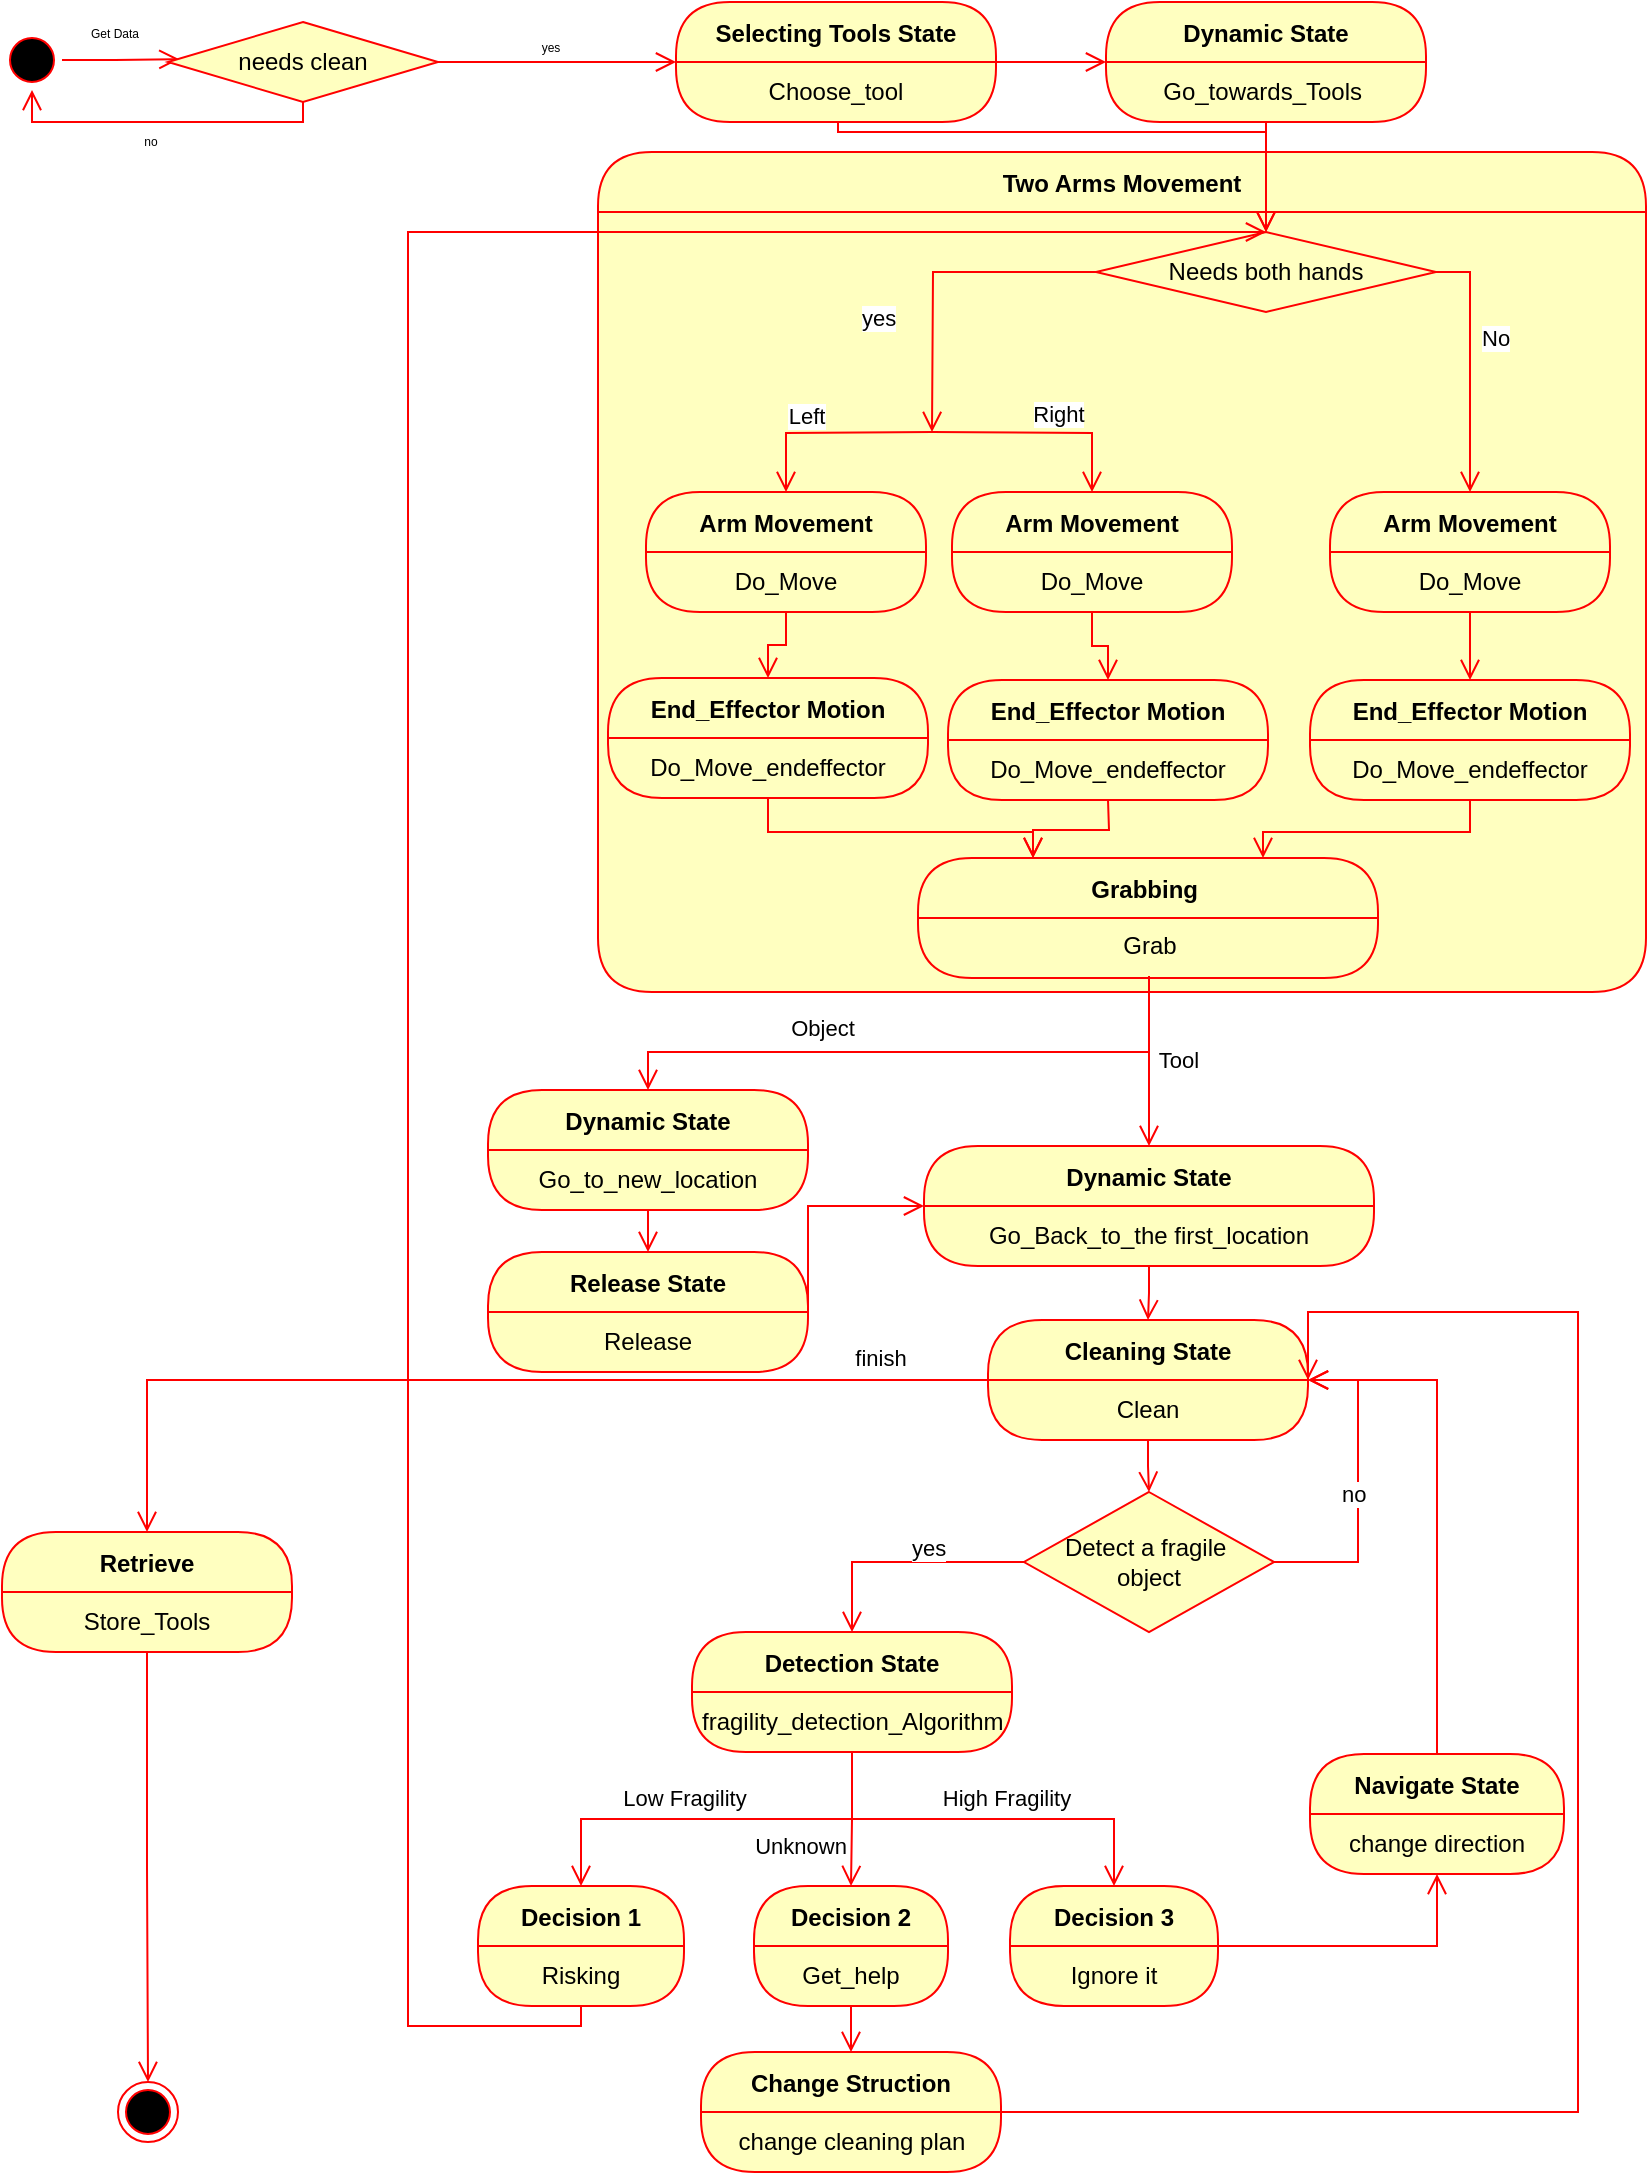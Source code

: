 <mxfile version="24.4.4" type="device">
  <diagram id="4g_gfaDuHAEv7-4Qj6YM" name="Page-1">
    <mxGraphModel dx="1276" dy="508" grid="1" gridSize="10" guides="1" tooltips="1" connect="1" arrows="1" fold="1" page="1" pageScale="1" pageWidth="827" pageHeight="1169" math="0" shadow="0">
      <root>
        <mxCell id="0" />
        <mxCell id="1" parent="0" />
        <mxCell id="Oa2vKmIFJWwFIUqRWfnm-13" value="Two Arms Movement" style="swimlane;fontStyle=1;align=center;verticalAlign=middle;childLayout=stackLayout;horizontal=1;startSize=30;horizontalStack=0;resizeParent=0;resizeLast=1;container=0;fontColor=#000000;collapsible=0;rounded=1;arcSize=30;strokeColor=#ff0000;fillColor=#ffffc0;swimlaneFillColor=#ffffc0;dropTarget=0;" parent="1" vertex="1">
          <mxGeometry x="300" y="120" width="524" height="420" as="geometry" />
        </mxCell>
        <mxCell id="Oa2vKmIFJWwFIUqRWfnm-3" value="" style="edgeStyle=orthogonalEdgeStyle;html=1;verticalAlign=bottom;endArrow=open;endSize=8;strokeColor=#ff0000;rounded=0;entryX=0;entryY=0.5;entryDx=0;entryDy=0;exitX=1;exitY=0.5;exitDx=0;exitDy=0;" parent="1" source="4dDnFZzA9peDMgf_9kqg-1" target="Oa2vKmIFJWwFIUqRWfnm-7" edge="1">
          <mxGeometry relative="1" as="geometry">
            <mxPoint x="420" y="75" as="targetPoint" />
            <mxPoint x="284" y="75" as="sourcePoint" />
          </mxGeometry>
        </mxCell>
        <mxCell id="4dDnFZzA9peDMgf_9kqg-2" value="&lt;font style=&quot;font-size: 6px;&quot;&gt;yes&lt;/font&gt;" style="edgeLabel;html=1;align=center;verticalAlign=middle;resizable=0;points=[];" parent="Oa2vKmIFJWwFIUqRWfnm-3" vertex="1" connectable="0">
          <mxGeometry x="0.21" y="5" relative="1" as="geometry">
            <mxPoint x="-16" y="-4" as="offset" />
          </mxGeometry>
        </mxCell>
        <mxCell id="Oa2vKmIFJWwFIUqRWfnm-4" value="" style="ellipse;html=1;shape=endState;fillColor=#000000;strokeColor=#ff0000;" parent="1" vertex="1">
          <mxGeometry x="60" y="1085" width="30" height="30" as="geometry" />
        </mxCell>
        <mxCell id="Oa2vKmIFJWwFIUqRWfnm-5" value="" style="ellipse;html=1;shape=startState;fillColor=#000000;strokeColor=#ff0000;" parent="1" vertex="1">
          <mxGeometry x="2" y="59" width="30" height="30" as="geometry" />
        </mxCell>
        <mxCell id="Oa2vKmIFJWwFIUqRWfnm-6" value="" style="edgeStyle=orthogonalEdgeStyle;html=1;verticalAlign=bottom;endArrow=open;endSize=8;strokeColor=#ff0000;rounded=0;entryX=0.042;entryY=0.465;entryDx=0;entryDy=0;entryPerimeter=0;" parent="1" source="Oa2vKmIFJWwFIUqRWfnm-5" target="4dDnFZzA9peDMgf_9kqg-1" edge="1">
          <mxGeometry relative="1" as="geometry">
            <mxPoint x="124" y="75" as="targetPoint" />
          </mxGeometry>
        </mxCell>
        <mxCell id="QzPkLPl6fhjl_PF4MHv_-1" value="&lt;font style=&quot;font-size: 6px;&quot;&gt;Get Data&lt;/font&gt;" style="edgeLabel;html=1;align=center;verticalAlign=middle;resizable=0;points=[];" parent="Oa2vKmIFJWwFIUqRWfnm-6" vertex="1" connectable="0">
          <mxGeometry x="-0.284" y="1" relative="1" as="geometry">
            <mxPoint x="5" y="-14" as="offset" />
          </mxGeometry>
        </mxCell>
        <mxCell id="Oa2vKmIFJWwFIUqRWfnm-7" value="Selecting Tools State" style="swimlane;fontStyle=1;align=center;verticalAlign=middle;childLayout=stackLayout;horizontal=1;startSize=30;horizontalStack=0;resizeParent=0;resizeLast=1;container=0;fontColor=#000000;collapsible=0;rounded=1;arcSize=30;strokeColor=#ff0000;fillColor=#ffffc0;swimlaneFillColor=#ffffc0;dropTarget=0;" parent="1" vertex="1">
          <mxGeometry x="339" y="45" width="160" height="60" as="geometry" />
        </mxCell>
        <mxCell id="Oa2vKmIFJWwFIUqRWfnm-8" value="Choose_tool" style="text;html=1;strokeColor=none;fillColor=none;align=center;verticalAlign=middle;spacingLeft=4;spacingRight=4;whiteSpace=wrap;overflow=hidden;rotatable=0;fontColor=#000000;" parent="Oa2vKmIFJWwFIUqRWfnm-7" vertex="1">
          <mxGeometry y="30" width="160" height="30" as="geometry" />
        </mxCell>
        <mxCell id="Oa2vKmIFJWwFIUqRWfnm-23" value="Arm Movement" style="swimlane;fontStyle=1;align=center;verticalAlign=middle;childLayout=stackLayout;horizontal=1;startSize=30;horizontalStack=0;resizeParent=0;resizeLast=1;container=0;fontColor=#000000;collapsible=0;rounded=1;arcSize=30;strokeColor=#ff0000;fillColor=#ffffc0;swimlaneFillColor=#ffffc0;dropTarget=0;" parent="1" vertex="1">
          <mxGeometry x="324" y="290" width="140" height="60" as="geometry" />
        </mxCell>
        <mxCell id="Oa2vKmIFJWwFIUqRWfnm-24" value="Do_Move" style="text;html=1;strokeColor=none;fillColor=none;align=center;verticalAlign=middle;spacingLeft=4;spacingRight=4;whiteSpace=wrap;overflow=hidden;rotatable=0;fontColor=#000000;" parent="Oa2vKmIFJWwFIUqRWfnm-23" vertex="1">
          <mxGeometry y="30" width="140" height="30" as="geometry" />
        </mxCell>
        <mxCell id="Oa2vKmIFJWwFIUqRWfnm-25" value="" style="edgeStyle=orthogonalEdgeStyle;html=1;verticalAlign=bottom;endArrow=open;endSize=8;strokeColor=#ff0000;rounded=0;entryX=0.5;entryY=0;entryDx=0;entryDy=0;" parent="1" source="Oa2vKmIFJWwFIUqRWfnm-23" target="Oa2vKmIFJWwFIUqRWfnm-37" edge="1">
          <mxGeometry relative="1" as="geometry">
            <mxPoint x="500" y="410" as="targetPoint" />
          </mxGeometry>
        </mxCell>
        <mxCell id="Oa2vKmIFJWwFIUqRWfnm-26" value="Arm Movement" style="swimlane;fontStyle=1;align=center;verticalAlign=middle;childLayout=stackLayout;horizontal=1;startSize=30;horizontalStack=0;resizeParent=0;resizeLast=1;container=0;fontColor=#000000;collapsible=0;rounded=1;arcSize=30;strokeColor=#ff0000;fillColor=#ffffc0;swimlaneFillColor=#ffffc0;dropTarget=0;" parent="1" vertex="1">
          <mxGeometry x="477" y="290" width="140" height="60" as="geometry" />
        </mxCell>
        <mxCell id="Oa2vKmIFJWwFIUqRWfnm-27" value="Do_Move" style="text;html=1;strokeColor=none;fillColor=none;align=center;verticalAlign=middle;spacingLeft=4;spacingRight=4;whiteSpace=wrap;overflow=hidden;rotatable=0;fontColor=#000000;" parent="Oa2vKmIFJWwFIUqRWfnm-26" vertex="1">
          <mxGeometry y="30" width="140" height="30" as="geometry" />
        </mxCell>
        <mxCell id="Oa2vKmIFJWwFIUqRWfnm-28" value="" style="edgeStyle=orthogonalEdgeStyle;html=1;verticalAlign=bottom;endArrow=open;endSize=8;strokeColor=#ff0000;rounded=0;entryX=0.5;entryY=0;entryDx=0;entryDy=0;" parent="1" source="Oa2vKmIFJWwFIUqRWfnm-26" target="Oa2vKmIFJWwFIUqRWfnm-31" edge="1">
          <mxGeometry relative="1" as="geometry">
            <mxPoint x="690" y="400" as="targetPoint" />
          </mxGeometry>
        </mxCell>
        <mxCell id="Oa2vKmIFJWwFIUqRWfnm-31" value="End_Effector Motion" style="swimlane;fontStyle=1;align=center;verticalAlign=middle;childLayout=stackLayout;horizontal=1;startSize=30;horizontalStack=0;resizeParent=0;resizeLast=1;container=0;fontColor=#000000;collapsible=0;rounded=1;arcSize=30;strokeColor=#ff0000;fillColor=#ffffc0;swimlaneFillColor=#ffffc0;dropTarget=0;" parent="1" vertex="1">
          <mxGeometry x="475" y="384" width="160" height="60" as="geometry" />
        </mxCell>
        <mxCell id="Oa2vKmIFJWwFIUqRWfnm-32" value="Do_Move_endeffector" style="text;html=1;strokeColor=none;fillColor=none;align=center;verticalAlign=middle;spacingLeft=4;spacingRight=4;whiteSpace=wrap;overflow=hidden;rotatable=0;fontColor=#000000;" parent="Oa2vKmIFJWwFIUqRWfnm-31" vertex="1">
          <mxGeometry y="30" width="160" height="30" as="geometry" />
        </mxCell>
        <mxCell id="Oa2vKmIFJWwFIUqRWfnm-12" value="" style="edgeStyle=orthogonalEdgeStyle;html=1;verticalAlign=bottom;endArrow=open;endSize=8;strokeColor=#ff0000;rounded=0;entryX=0;entryY=0;entryDx=0;entryDy=0;exitX=1;exitY=0;exitDx=0;exitDy=0;" parent="1" source="Oa2vKmIFJWwFIUqRWfnm-8" target="Oa2vKmIFJWwFIUqRWfnm-111" edge="1">
          <mxGeometry relative="1" as="geometry">
            <mxPoint x="710" y="165" as="targetPoint" />
            <Array as="points">
              <mxPoint x="550" y="75" />
              <mxPoint x="550" y="75" />
            </Array>
          </mxGeometry>
        </mxCell>
        <mxCell id="Oa2vKmIFJWwFIUqRWfnm-34" value="Needs both hands" style="rhombus;whiteSpace=wrap;html=1;fontColor=#000000;fillColor=#ffffc0;strokeColor=#ff0000;" parent="1" vertex="1">
          <mxGeometry x="549" y="160" width="170" height="40" as="geometry" />
        </mxCell>
        <mxCell id="Oa2vKmIFJWwFIUqRWfnm-36" value="yes" style="edgeStyle=orthogonalEdgeStyle;html=1;align=left;verticalAlign=top;endArrow=open;endSize=8;strokeColor=#ff0000;rounded=0;exitX=0;exitY=0.5;exitDx=0;exitDy=0;" parent="1" source="Oa2vKmIFJWwFIUqRWfnm-34" edge="1">
          <mxGeometry x="0.136" y="-37" relative="1" as="geometry">
            <mxPoint x="467" y="260" as="targetPoint" />
            <mxPoint as="offset" />
          </mxGeometry>
        </mxCell>
        <mxCell id="Oa2vKmIFJWwFIUqRWfnm-37" value="End_Effector Motion" style="swimlane;fontStyle=1;align=center;verticalAlign=middle;childLayout=stackLayout;horizontal=1;startSize=30;horizontalStack=0;resizeParent=0;resizeLast=1;container=0;fontColor=#000000;collapsible=0;rounded=1;arcSize=30;strokeColor=#ff0000;fillColor=#ffffc0;swimlaneFillColor=#ffffc0;dropTarget=0;" parent="1" vertex="1">
          <mxGeometry x="305" y="383" width="160" height="60" as="geometry" />
        </mxCell>
        <mxCell id="Oa2vKmIFJWwFIUqRWfnm-39" value="Do_Move_endeffector" style="text;html=1;strokeColor=none;fillColor=none;align=center;verticalAlign=middle;spacingLeft=4;spacingRight=4;whiteSpace=wrap;overflow=hidden;rotatable=0;fontColor=#000000;" parent="Oa2vKmIFJWwFIUqRWfnm-37" vertex="1">
          <mxGeometry y="30" width="160" height="30" as="geometry" />
        </mxCell>
        <mxCell id="Oa2vKmIFJWwFIUqRWfnm-42" value="" style="edgeStyle=orthogonalEdgeStyle;html=1;verticalAlign=bottom;endArrow=open;endSize=8;strokeColor=#ff0000;rounded=0;exitX=0.5;exitY=1;exitDx=0;exitDy=0;entryX=0.5;entryY=0;entryDx=0;entryDy=0;" parent="1" target="Oa2vKmIFJWwFIUqRWfnm-23" edge="1">
          <mxGeometry relative="1" as="geometry">
            <mxPoint x="450" y="310" as="targetPoint" />
            <mxPoint x="467" y="260" as="sourcePoint" />
          </mxGeometry>
        </mxCell>
        <mxCell id="Oa2vKmIFJWwFIUqRWfnm-61" value="Left" style="edgeLabel;html=1;align=center;verticalAlign=middle;resizable=0;points=[];" parent="Oa2vKmIFJWwFIUqRWfnm-42" vertex="1" connectable="0">
          <mxGeometry x="0.374" y="-2" relative="1" as="geometry">
            <mxPoint x="7" y="-7" as="offset" />
          </mxGeometry>
        </mxCell>
        <mxCell id="Oa2vKmIFJWwFIUqRWfnm-43" value="" style="edgeStyle=orthogonalEdgeStyle;html=1;verticalAlign=bottom;endArrow=open;endSize=8;strokeColor=#ff0000;rounded=0;exitX=0.5;exitY=1;exitDx=0;exitDy=0;entryX=0.5;entryY=0;entryDx=0;entryDy=0;" parent="1" target="Oa2vKmIFJWwFIUqRWfnm-26" edge="1">
          <mxGeometry relative="1" as="geometry">
            <mxPoint x="710" y="420" as="targetPoint" />
            <mxPoint x="467" y="260" as="sourcePoint" />
          </mxGeometry>
        </mxCell>
        <mxCell id="Oa2vKmIFJWwFIUqRWfnm-62" value="Right" style="edgeLabel;html=1;align=center;verticalAlign=middle;resizable=0;points=[];" parent="Oa2vKmIFJWwFIUqRWfnm-43" vertex="1" connectable="0">
          <mxGeometry x="0.279" y="-1" relative="1" as="geometry">
            <mxPoint x="-7" y="-11" as="offset" />
          </mxGeometry>
        </mxCell>
        <mxCell id="Oa2vKmIFJWwFIUqRWfnm-53" value="Arm Movement" style="swimlane;fontStyle=1;align=center;verticalAlign=middle;childLayout=stackLayout;horizontal=1;startSize=30;horizontalStack=0;resizeParent=0;resizeLast=1;container=0;fontColor=#000000;collapsible=0;rounded=1;arcSize=30;strokeColor=#ff0000;fillColor=#ffffc0;swimlaneFillColor=#ffffc0;dropTarget=0;" parent="1" vertex="1">
          <mxGeometry x="666" y="290" width="140" height="60" as="geometry" />
        </mxCell>
        <mxCell id="Oa2vKmIFJWwFIUqRWfnm-54" value="Do_Move" style="text;html=1;strokeColor=none;fillColor=none;align=center;verticalAlign=middle;spacingLeft=4;spacingRight=4;whiteSpace=wrap;overflow=hidden;rotatable=0;fontColor=#000000;" parent="Oa2vKmIFJWwFIUqRWfnm-53" vertex="1">
          <mxGeometry y="30" width="140" height="30" as="geometry" />
        </mxCell>
        <mxCell id="Oa2vKmIFJWwFIUqRWfnm-55" value="" style="edgeStyle=orthogonalEdgeStyle;html=1;verticalAlign=bottom;endArrow=open;endSize=8;strokeColor=#ff0000;rounded=0;entryX=0.5;entryY=0;entryDx=0;entryDy=0;" parent="1" source="Oa2vKmIFJWwFIUqRWfnm-53" target="Oa2vKmIFJWwFIUqRWfnm-56" edge="1">
          <mxGeometry relative="1" as="geometry">
            <mxPoint x="752" y="438" as="targetPoint" />
          </mxGeometry>
        </mxCell>
        <mxCell id="Oa2vKmIFJWwFIUqRWfnm-56" value="End_Effector Motion" style="swimlane;fontStyle=1;align=center;verticalAlign=middle;childLayout=stackLayout;horizontal=1;startSize=30;horizontalStack=0;resizeParent=0;resizeLast=1;container=0;fontColor=#000000;collapsible=0;rounded=1;arcSize=30;strokeColor=#ff0000;fillColor=#ffffc0;swimlaneFillColor=#ffffc0;dropTarget=0;" parent="1" vertex="1">
          <mxGeometry x="656" y="384" width="160" height="60" as="geometry" />
        </mxCell>
        <mxCell id="Oa2vKmIFJWwFIUqRWfnm-58" value="Do_Move_endeffector" style="text;html=1;strokeColor=none;fillColor=none;align=center;verticalAlign=middle;spacingLeft=4;spacingRight=4;whiteSpace=wrap;overflow=hidden;rotatable=0;fontColor=#000000;" parent="Oa2vKmIFJWwFIUqRWfnm-56" vertex="1">
          <mxGeometry y="30" width="160" height="30" as="geometry" />
        </mxCell>
        <mxCell id="Oa2vKmIFJWwFIUqRWfnm-64" value="" style="edgeStyle=orthogonalEdgeStyle;html=1;verticalAlign=bottom;endArrow=open;endSize=8;strokeColor=#ff0000;rounded=0;exitX=0.5;exitY=1;exitDx=0;exitDy=0;entryX=0.25;entryY=0;entryDx=0;entryDy=0;" parent="1" target="Oa2vKmIFJWwFIUqRWfnm-68" edge="1">
          <mxGeometry relative="1" as="geometry">
            <mxPoint x="480" y="510" as="targetPoint" />
            <mxPoint x="385" y="443" as="sourcePoint" />
            <Array as="points">
              <mxPoint x="385" y="460" />
              <mxPoint x="517" y="460" />
            </Array>
          </mxGeometry>
        </mxCell>
        <mxCell id="Oa2vKmIFJWwFIUqRWfnm-65" value="" style="edgeStyle=orthogonalEdgeStyle;html=1;verticalAlign=bottom;endArrow=open;endSize=8;strokeColor=#ff0000;rounded=0;exitX=0.5;exitY=1;exitDx=0;exitDy=0;entryX=0.25;entryY=0;entryDx=0;entryDy=0;" parent="1" target="Oa2vKmIFJWwFIUqRWfnm-68" edge="1">
          <mxGeometry relative="1" as="geometry">
            <mxPoint x="480" y="510" as="targetPoint" />
            <mxPoint x="555" y="444" as="sourcePoint" />
          </mxGeometry>
        </mxCell>
        <mxCell id="Oa2vKmIFJWwFIUqRWfnm-66" value="" style="edgeStyle=orthogonalEdgeStyle;html=1;verticalAlign=bottom;endArrow=open;endSize=8;strokeColor=#ff0000;rounded=0;exitX=0.5;exitY=1;exitDx=0;exitDy=0;entryX=0.75;entryY=0;entryDx=0;entryDy=0;" parent="1" target="Oa2vKmIFJWwFIUqRWfnm-68" edge="1">
          <mxGeometry relative="1" as="geometry">
            <mxPoint x="660" y="510" as="targetPoint" />
            <mxPoint x="736" y="444" as="sourcePoint" />
            <Array as="points">
              <mxPoint x="736" y="460" />
              <mxPoint x="633" y="460" />
            </Array>
          </mxGeometry>
        </mxCell>
        <mxCell id="Oa2vKmIFJWwFIUqRWfnm-68" value="Grabbing " style="swimlane;fontStyle=1;align=center;verticalAlign=middle;childLayout=stackLayout;horizontal=1;startSize=30;horizontalStack=0;resizeParent=0;resizeLast=1;container=0;fontColor=#000000;collapsible=0;rounded=1;arcSize=30;strokeColor=#ff0000;fillColor=#ffffc0;swimlaneFillColor=#ffffc0;dropTarget=0;" parent="1" vertex="1">
          <mxGeometry x="460" y="473" width="230" height="60" as="geometry" />
        </mxCell>
        <mxCell id="Oa2vKmIFJWwFIUqRWfnm-71" value="Dynamic State" style="swimlane;fontStyle=1;align=center;verticalAlign=middle;childLayout=stackLayout;horizontal=1;startSize=30;horizontalStack=0;resizeParent=0;resizeLast=1;container=0;fontColor=#000000;collapsible=0;rounded=1;arcSize=30;strokeColor=#ff0000;fillColor=#ffffc0;swimlaneFillColor=#ffffc0;dropTarget=0;" parent="1" vertex="1">
          <mxGeometry x="463" y="617" width="225" height="60" as="geometry" />
        </mxCell>
        <mxCell id="Oa2vKmIFJWwFIUqRWfnm-72" value="Go_Back_to_the first_location" style="text;html=1;strokeColor=none;fillColor=none;align=center;verticalAlign=middle;spacingLeft=4;spacingRight=4;whiteSpace=wrap;overflow=hidden;rotatable=0;fontColor=#000000;" parent="Oa2vKmIFJWwFIUqRWfnm-71" vertex="1">
          <mxGeometry y="30" width="225" height="30" as="geometry" />
        </mxCell>
        <mxCell id="Oa2vKmIFJWwFIUqRWfnm-74" value="" style="edgeStyle=orthogonalEdgeStyle;html=1;verticalAlign=bottom;endArrow=open;endSize=8;strokeColor=#ff0000;rounded=0;entryX=0.5;entryY=0;entryDx=0;entryDy=0;exitX=0.5;exitY=1;exitDx=0;exitDy=0;" parent="1" source="Oa2vKmIFJWwFIUqRWfnm-69" target="Oa2vKmIFJWwFIUqRWfnm-71" edge="1">
          <mxGeometry relative="1" as="geometry">
            <mxPoint x="746" y="394" as="targetPoint" />
            <mxPoint x="746" y="360" as="sourcePoint" />
          </mxGeometry>
        </mxCell>
        <mxCell id="Oa2vKmIFJWwFIUqRWfnm-114" value="Tool" style="edgeLabel;html=1;align=center;verticalAlign=middle;resizable=0;points=[];" parent="Oa2vKmIFJWwFIUqRWfnm-74" vertex="1" connectable="0">
          <mxGeometry x="-0.013" y="-1" relative="1" as="geometry">
            <mxPoint x="15" as="offset" />
          </mxGeometry>
        </mxCell>
        <mxCell id="Oa2vKmIFJWwFIUqRWfnm-75" value="" style="edgeStyle=orthogonalEdgeStyle;html=1;verticalAlign=bottom;endArrow=open;endSize=8;strokeColor=#ff0000;rounded=0;exitX=0.5;exitY=1;exitDx=0;exitDy=0;entryX=0.5;entryY=0;entryDx=0;entryDy=0;" parent="1" source="Oa2vKmIFJWwFIUqRWfnm-72" target="Oa2vKmIFJWwFIUqRWfnm-116" edge="1">
          <mxGeometry relative="1" as="geometry">
            <mxPoint x="575" y="710" as="targetPoint" />
            <mxPoint x="710" y="670" as="sourcePoint" />
          </mxGeometry>
        </mxCell>
        <mxCell id="Oa2vKmIFJWwFIUqRWfnm-82" value="Detect a fragile&amp;nbsp;&lt;div&gt;object&lt;/div&gt;" style="rhombus;whiteSpace=wrap;html=1;fontColor=#000000;fillColor=#ffffc0;strokeColor=#ff0000;" parent="1" vertex="1">
          <mxGeometry x="513" y="790" width="125" height="70" as="geometry" />
        </mxCell>
        <mxCell id="Oa2vKmIFJWwFIUqRWfnm-83" value="no" style="edgeStyle=orthogonalEdgeStyle;html=1;align=left;verticalAlign=bottom;endArrow=open;endSize=8;strokeColor=#ff0000;rounded=0;entryX=1;entryY=0;entryDx=0;entryDy=0;exitX=1;exitY=0.5;exitDx=0;exitDy=0;" parent="1" source="Oa2vKmIFJWwFIUqRWfnm-82" target="Oa2vKmIFJWwFIUqRWfnm-117" edge="1">
          <mxGeometry x="-0.152" y="10" relative="1" as="geometry">
            <mxPoint x="718" y="859" as="targetPoint" />
            <Array as="points">
              <mxPoint x="680" y="825" />
              <mxPoint x="680" y="734" />
            </Array>
            <mxPoint as="offset" />
          </mxGeometry>
        </mxCell>
        <mxCell id="Oa2vKmIFJWwFIUqRWfnm-84" value="yes" style="edgeStyle=orthogonalEdgeStyle;html=1;align=left;verticalAlign=top;endArrow=open;endSize=8;strokeColor=#ff0000;rounded=0;exitX=0;exitY=0.5;exitDx=0;exitDy=0;entryX=0.5;entryY=0;entryDx=0;entryDy=0;" parent="1" source="Oa2vKmIFJWwFIUqRWfnm-82" target="Oa2vKmIFJWwFIUqRWfnm-85" edge="1">
          <mxGeometry x="-0.033" y="-20" relative="1" as="geometry">
            <mxPoint x="420" y="860" as="targetPoint" />
            <Array as="points">
              <mxPoint x="427" y="825" />
            </Array>
            <mxPoint as="offset" />
          </mxGeometry>
        </mxCell>
        <mxCell id="Oa2vKmIFJWwFIUqRWfnm-85" value="Detection State" style="swimlane;fontStyle=1;align=center;verticalAlign=middle;childLayout=stackLayout;horizontal=1;startSize=30;horizontalStack=0;resizeParent=0;resizeLast=1;container=0;fontColor=#000000;collapsible=0;rounded=1;arcSize=30;strokeColor=#ff0000;fillColor=#ffffc0;swimlaneFillColor=#ffffc0;dropTarget=0;" parent="1" vertex="1">
          <mxGeometry x="347" y="860" width="160" height="60" as="geometry" />
        </mxCell>
        <mxCell id="Oa2vKmIFJWwFIUqRWfnm-86" value=" fragility_detection_Algorithm" style="text;html=1;strokeColor=none;fillColor=none;align=center;verticalAlign=middle;spacingLeft=4;spacingRight=4;whiteSpace=wrap;overflow=hidden;rotatable=0;fontColor=#000000;" parent="Oa2vKmIFJWwFIUqRWfnm-85" vertex="1">
          <mxGeometry y="30" width="160" height="30" as="geometry" />
        </mxCell>
        <mxCell id="Oa2vKmIFJWwFIUqRWfnm-87" value="" style="edgeStyle=orthogonalEdgeStyle;html=1;verticalAlign=bottom;endArrow=open;endSize=8;strokeColor=#ff0000;rounded=0;exitX=0.5;exitY=1;exitDx=0;exitDy=0;entryX=0.5;entryY=0;entryDx=0;entryDy=0;" parent="1" source="Oa2vKmIFJWwFIUqRWfnm-86" target="Oa2vKmIFJWwFIUqRWfnm-94" edge="1">
          <mxGeometry relative="1" as="geometry">
            <mxPoint x="280" y="960" as="targetPoint" />
          </mxGeometry>
        </mxCell>
        <mxCell id="Oa2vKmIFJWwFIUqRWfnm-96" value="Low Fragility" style="edgeLabel;html=1;align=center;verticalAlign=middle;resizable=0;points=[];" parent="Oa2vKmIFJWwFIUqRWfnm-87" vertex="1" connectable="0">
          <mxGeometry x="0.483" y="-2" relative="1" as="geometry">
            <mxPoint x="32" y="-9" as="offset" />
          </mxGeometry>
        </mxCell>
        <mxCell id="Oa2vKmIFJWwFIUqRWfnm-92" value="" style="edgeStyle=orthogonalEdgeStyle;html=1;verticalAlign=bottom;endArrow=open;endSize=8;strokeColor=#ff0000;rounded=0;exitX=0.5;exitY=1;exitDx=0;exitDy=0;entryX=0.5;entryY=0;entryDx=0;entryDy=0;" parent="1" source="Oa2vKmIFJWwFIUqRWfnm-86" target="Oa2vKmIFJWwFIUqRWfnm-97" edge="1">
          <mxGeometry relative="1" as="geometry">
            <mxPoint x="427" y="960" as="targetPoint" />
            <mxPoint x="728" y="929" as="sourcePoint" />
          </mxGeometry>
        </mxCell>
        <mxCell id="Oa2vKmIFJWwFIUqRWfnm-102" value="Unknown" style="edgeLabel;html=1;align=center;verticalAlign=middle;resizable=0;points=[];" parent="Oa2vKmIFJWwFIUqRWfnm-92" vertex="1" connectable="0">
          <mxGeometry x="0.396" y="-2" relative="1" as="geometry">
            <mxPoint x="-24" as="offset" />
          </mxGeometry>
        </mxCell>
        <mxCell id="Oa2vKmIFJWwFIUqRWfnm-93" value="" style="edgeStyle=orthogonalEdgeStyle;html=1;verticalAlign=bottom;endArrow=open;endSize=8;strokeColor=#ff0000;rounded=0;exitX=0.5;exitY=1;exitDx=0;exitDy=0;entryX=0.5;entryY=0;entryDx=0;entryDy=0;" parent="1" source="Oa2vKmIFJWwFIUqRWfnm-86" target="Oa2vKmIFJWwFIUqRWfnm-99" edge="1">
          <mxGeometry relative="1" as="geometry">
            <mxPoint x="580" y="960" as="targetPoint" />
            <mxPoint x="738" y="939" as="sourcePoint" />
          </mxGeometry>
        </mxCell>
        <mxCell id="Oa2vKmIFJWwFIUqRWfnm-103" value="High Fragility" style="edgeLabel;html=1;align=center;verticalAlign=middle;resizable=0;points=[];" parent="Oa2vKmIFJWwFIUqRWfnm-93" vertex="1" connectable="0">
          <mxGeometry x="0.115" y="1" relative="1" as="geometry">
            <mxPoint y="-10" as="offset" />
          </mxGeometry>
        </mxCell>
        <mxCell id="Oa2vKmIFJWwFIUqRWfnm-94" value="Decision 1" style="swimlane;fontStyle=1;align=center;verticalAlign=middle;childLayout=stackLayout;horizontal=1;startSize=30;horizontalStack=0;resizeParent=0;resizeLast=1;container=0;fontColor=#000000;collapsible=0;rounded=1;arcSize=30;strokeColor=#ff0000;fillColor=#ffffc0;swimlaneFillColor=#ffffc0;dropTarget=0;" parent="1" vertex="1">
          <mxGeometry x="240" y="987" width="103" height="60" as="geometry" />
        </mxCell>
        <mxCell id="Oa2vKmIFJWwFIUqRWfnm-95" value="Risking" style="text;html=1;strokeColor=none;fillColor=none;align=center;verticalAlign=middle;spacingLeft=4;spacingRight=4;whiteSpace=wrap;overflow=hidden;rotatable=0;fontColor=#000000;" parent="Oa2vKmIFJWwFIUqRWfnm-94" vertex="1">
          <mxGeometry y="30" width="103" height="30" as="geometry" />
        </mxCell>
        <mxCell id="Oa2vKmIFJWwFIUqRWfnm-97" value="Decision 2" style="swimlane;fontStyle=1;align=center;verticalAlign=middle;childLayout=stackLayout;horizontal=1;startSize=30;horizontalStack=0;resizeParent=0;resizeLast=1;container=0;fontColor=#000000;collapsible=0;rounded=1;arcSize=30;strokeColor=#ff0000;fillColor=#ffffc0;swimlaneFillColor=#ffffc0;dropTarget=0;" parent="1" vertex="1">
          <mxGeometry x="378" y="987" width="97" height="60" as="geometry" />
        </mxCell>
        <mxCell id="Oa2vKmIFJWwFIUqRWfnm-98" value="Get_help" style="text;html=1;strokeColor=none;fillColor=none;align=center;verticalAlign=middle;spacingLeft=4;spacingRight=4;whiteSpace=wrap;overflow=hidden;rotatable=0;fontColor=#000000;" parent="Oa2vKmIFJWwFIUqRWfnm-97" vertex="1">
          <mxGeometry y="30" width="97" height="30" as="geometry" />
        </mxCell>
        <mxCell id="Oa2vKmIFJWwFIUqRWfnm-99" value="Decision 3" style="swimlane;fontStyle=1;align=center;verticalAlign=middle;childLayout=stackLayout;horizontal=1;startSize=30;horizontalStack=0;resizeParent=0;resizeLast=1;container=0;fontColor=#000000;collapsible=0;rounded=1;arcSize=30;strokeColor=#ff0000;fillColor=#ffffc0;swimlaneFillColor=#ffffc0;dropTarget=0;" parent="1" vertex="1">
          <mxGeometry x="506" y="987" width="104" height="60" as="geometry" />
        </mxCell>
        <mxCell id="Oa2vKmIFJWwFIUqRWfnm-104" value="Ignore it" style="text;html=1;strokeColor=none;fillColor=none;align=center;verticalAlign=middle;spacingLeft=4;spacingRight=4;whiteSpace=wrap;overflow=hidden;rotatable=0;fontColor=#000000;" parent="Oa2vKmIFJWwFIUqRWfnm-99" vertex="1">
          <mxGeometry y="30" width="104" height="30" as="geometry" />
        </mxCell>
        <mxCell id="Oa2vKmIFJWwFIUqRWfnm-105" value="Change Struction" style="swimlane;fontStyle=1;align=center;verticalAlign=middle;childLayout=stackLayout;horizontal=1;startSize=30;horizontalStack=0;resizeParent=0;resizeLast=1;container=0;fontColor=#000000;collapsible=0;rounded=1;arcSize=30;strokeColor=#ff0000;fillColor=#ffffc0;swimlaneFillColor=#ffffc0;dropTarget=0;" parent="1" vertex="1">
          <mxGeometry x="351.5" y="1070" width="150" height="60" as="geometry" />
        </mxCell>
        <mxCell id="Oa2vKmIFJWwFIUqRWfnm-106" value="change cleaning plan" style="text;html=1;strokeColor=none;fillColor=none;align=center;verticalAlign=middle;spacingLeft=4;spacingRight=4;whiteSpace=wrap;overflow=hidden;rotatable=0;fontColor=#000000;" parent="Oa2vKmIFJWwFIUqRWfnm-105" vertex="1">
          <mxGeometry y="30" width="150" height="30" as="geometry" />
        </mxCell>
        <mxCell id="Oa2vKmIFJWwFIUqRWfnm-110" value="Dynamic State" style="swimlane;fontStyle=1;align=center;verticalAlign=middle;childLayout=stackLayout;horizontal=1;startSize=30;horizontalStack=0;resizeParent=0;resizeLast=1;container=0;fontColor=#000000;collapsible=0;rounded=1;arcSize=30;strokeColor=#ff0000;fillColor=#ffffc0;swimlaneFillColor=#ffffc0;dropTarget=0;" parent="1" vertex="1">
          <mxGeometry x="554" y="45" width="160" height="60" as="geometry" />
        </mxCell>
        <mxCell id="Oa2vKmIFJWwFIUqRWfnm-111" value="Go_towards_Tools&amp;nbsp;" style="text;html=1;strokeColor=none;fillColor=none;align=center;verticalAlign=middle;spacingLeft=4;spacingRight=4;whiteSpace=wrap;overflow=hidden;rotatable=0;fontColor=#000000;" parent="Oa2vKmIFJWwFIUqRWfnm-110" vertex="1">
          <mxGeometry y="30" width="160" height="30" as="geometry" />
        </mxCell>
        <mxCell id="Oa2vKmIFJWwFIUqRWfnm-112" value="" style="edgeStyle=orthogonalEdgeStyle;html=1;verticalAlign=bottom;endArrow=open;endSize=8;strokeColor=#ff0000;rounded=0;exitX=0.5;exitY=1;exitDx=0;exitDy=0;entryX=0.5;entryY=0;entryDx=0;entryDy=0;" parent="1" source="Oa2vKmIFJWwFIUqRWfnm-111" target="Oa2vKmIFJWwFIUqRWfnm-34" edge="1">
          <mxGeometry relative="1" as="geometry">
            <mxPoint x="770" y="170" as="targetPoint" />
            <mxPoint x="746" y="360" as="sourcePoint" />
            <Array as="points">
              <mxPoint x="634" y="130" />
              <mxPoint x="634" y="130" />
            </Array>
          </mxGeometry>
        </mxCell>
        <mxCell id="Oa2vKmIFJWwFIUqRWfnm-113" value="" style="edgeStyle=orthogonalEdgeStyle;html=1;verticalAlign=bottom;endArrow=open;endSize=8;strokeColor=#ff0000;rounded=0;exitX=0.5;exitY=1;exitDx=0;exitDy=0;entryX=0.5;entryY=0;entryDx=0;entryDy=0;" parent="1" source="Oa2vKmIFJWwFIUqRWfnm-8" target="Oa2vKmIFJWwFIUqRWfnm-34" edge="1">
          <mxGeometry relative="1" as="geometry">
            <mxPoint x="630" y="160" as="targetPoint" />
            <mxPoint x="746" y="360" as="sourcePoint" />
            <Array as="points">
              <mxPoint x="420" y="105" />
              <mxPoint x="420" y="110" />
              <mxPoint x="634" y="110" />
            </Array>
          </mxGeometry>
        </mxCell>
        <mxCell id="Oa2vKmIFJWwFIUqRWfnm-115" value="" style="edgeStyle=orthogonalEdgeStyle;html=1;verticalAlign=bottom;endArrow=open;endSize=8;strokeColor=#ff0000;rounded=0;exitX=0.5;exitY=1;exitDx=0;exitDy=0;entryX=0.5;entryY=0;entryDx=0;entryDy=0;" parent="1" source="Oa2vKmIFJWwFIUqRWfnm-69" target="Oa2vKmIFJWwFIUqRWfnm-122" edge="1">
          <mxGeometry relative="1" as="geometry">
            <mxPoint x="320" y="590" as="targetPoint" />
            <mxPoint x="585" y="670" as="sourcePoint" />
            <Array as="points">
              <mxPoint x="575" y="570" />
              <mxPoint x="325" y="570" />
            </Array>
          </mxGeometry>
        </mxCell>
        <mxCell id="WUsJc1pSKuLGckDrrOUe-1" value="Object" style="edgeLabel;html=1;align=center;verticalAlign=middle;resizable=0;points=[];" parent="Oa2vKmIFJWwFIUqRWfnm-115" vertex="1" connectable="0">
          <mxGeometry x="0.309" y="-1" relative="1" as="geometry">
            <mxPoint y="-11" as="offset" />
          </mxGeometry>
        </mxCell>
        <mxCell id="Oa2vKmIFJWwFIUqRWfnm-116" value="Cleaning State" style="swimlane;fontStyle=1;align=center;verticalAlign=middle;childLayout=stackLayout;horizontal=1;startSize=30;horizontalStack=0;resizeParent=0;resizeLast=1;container=0;fontColor=#000000;collapsible=0;rounded=1;arcSize=30;strokeColor=#ff0000;fillColor=#ffffc0;swimlaneFillColor=#ffffc0;dropTarget=0;" parent="1" vertex="1">
          <mxGeometry x="495" y="704" width="160" height="60" as="geometry" />
        </mxCell>
        <mxCell id="Oa2vKmIFJWwFIUqRWfnm-117" value="Clean" style="text;html=1;strokeColor=none;fillColor=none;align=center;verticalAlign=middle;spacingLeft=4;spacingRight=4;whiteSpace=wrap;overflow=hidden;rotatable=0;fontColor=#000000;" parent="Oa2vKmIFJWwFIUqRWfnm-116" vertex="1">
          <mxGeometry y="30" width="160" height="30" as="geometry" />
        </mxCell>
        <mxCell id="Oa2vKmIFJWwFIUqRWfnm-118" value="" style="edgeStyle=orthogonalEdgeStyle;html=1;verticalAlign=bottom;endArrow=open;endSize=8;strokeColor=#ff0000;rounded=0;exitX=0.5;exitY=1;exitDx=0;exitDy=0;entryX=0.5;entryY=0;entryDx=0;entryDy=0;" parent="1" source="Oa2vKmIFJWwFIUqRWfnm-117" target="Oa2vKmIFJWwFIUqRWfnm-82" edge="1">
          <mxGeometry relative="1" as="geometry">
            <mxPoint x="530" y="710" as="targetPoint" />
          </mxGeometry>
        </mxCell>
        <mxCell id="Oa2vKmIFJWwFIUqRWfnm-121" value="" style="edgeStyle=orthogonalEdgeStyle;html=1;verticalAlign=bottom;endArrow=open;endSize=8;strokeColor=#ff0000;rounded=0;exitX=0.5;exitY=1;exitDx=0;exitDy=0;entryX=0.5;entryY=0;entryDx=0;entryDy=0;" parent="1" source="Oa2vKmIFJWwFIUqRWfnm-95" target="Oa2vKmIFJWwFIUqRWfnm-34" edge="1">
          <mxGeometry relative="1" as="geometry">
            <mxPoint x="205" y="430" as="targetPoint" />
            <mxPoint x="728" y="929" as="sourcePoint" />
            <Array as="points">
              <mxPoint x="292" y="1057" />
              <mxPoint x="205" y="1057" />
              <mxPoint x="205" y="160" />
            </Array>
          </mxGeometry>
        </mxCell>
        <mxCell id="Oa2vKmIFJWwFIUqRWfnm-122" value="Dynamic State" style="swimlane;fontStyle=1;align=center;verticalAlign=middle;childLayout=stackLayout;horizontal=1;startSize=30;horizontalStack=0;resizeParent=0;resizeLast=1;container=0;fontColor=#000000;collapsible=0;rounded=1;arcSize=30;strokeColor=#ff0000;fillColor=#ffffc0;swimlaneFillColor=#ffffc0;dropTarget=0;" parent="1" vertex="1">
          <mxGeometry x="245" y="589" width="160" height="60" as="geometry" />
        </mxCell>
        <mxCell id="Oa2vKmIFJWwFIUqRWfnm-123" value="Go_to_new_location" style="text;html=1;strokeColor=none;fillColor=none;align=center;verticalAlign=middle;spacingLeft=4;spacingRight=4;whiteSpace=wrap;overflow=hidden;rotatable=0;fontColor=#000000;" parent="Oa2vKmIFJWwFIUqRWfnm-122" vertex="1">
          <mxGeometry y="30" width="160" height="30" as="geometry" />
        </mxCell>
        <mxCell id="Oa2vKmIFJWwFIUqRWfnm-127" value="Release State" style="swimlane;fontStyle=1;align=center;verticalAlign=middle;childLayout=stackLayout;horizontal=1;startSize=30;horizontalStack=0;resizeParent=0;resizeLast=1;container=0;fontColor=#000000;collapsible=0;rounded=1;arcSize=30;strokeColor=#ff0000;fillColor=#ffffc0;swimlaneFillColor=#ffffc0;dropTarget=0;" parent="1" vertex="1">
          <mxGeometry x="245" y="670" width="160" height="60" as="geometry" />
        </mxCell>
        <mxCell id="Oa2vKmIFJWwFIUqRWfnm-128" value="Release" style="text;html=1;strokeColor=none;fillColor=none;align=center;verticalAlign=middle;spacingLeft=4;spacingRight=4;whiteSpace=wrap;overflow=hidden;rotatable=0;fontColor=#000000;" parent="Oa2vKmIFJWwFIUqRWfnm-127" vertex="1">
          <mxGeometry y="30" width="160" height="30" as="geometry" />
        </mxCell>
        <mxCell id="Oa2vKmIFJWwFIUqRWfnm-129" value="" style="edgeStyle=orthogonalEdgeStyle;html=1;verticalAlign=bottom;endArrow=open;endSize=8;strokeColor=#ff0000;rounded=0;exitX=1;exitY=0;exitDx=0;exitDy=0;entryX=0;entryY=0;entryDx=0;entryDy=0;" parent="1" source="Oa2vKmIFJWwFIUqRWfnm-128" target="Oa2vKmIFJWwFIUqRWfnm-72" edge="1">
          <mxGeometry relative="1" as="geometry">
            <mxPoint x="325" y="790" as="targetPoint" />
            <Array as="points">
              <mxPoint x="405" y="647" />
            </Array>
          </mxGeometry>
        </mxCell>
        <mxCell id="Oa2vKmIFJWwFIUqRWfnm-130" value="" style="edgeStyle=orthogonalEdgeStyle;html=1;verticalAlign=bottom;endArrow=open;endSize=8;strokeColor=#ff0000;rounded=0;exitX=0.5;exitY=1;exitDx=0;exitDy=0;entryX=0.5;entryY=0;entryDx=0;entryDy=0;" parent="1" source="Oa2vKmIFJWwFIUqRWfnm-123" target="Oa2vKmIFJWwFIUqRWfnm-127" edge="1">
          <mxGeometry relative="1" as="geometry">
            <mxPoint x="325" y="670" as="targetPoint" />
            <mxPoint x="335" y="740" as="sourcePoint" />
          </mxGeometry>
        </mxCell>
        <mxCell id="Oa2vKmIFJWwFIUqRWfnm-131" value="" style="edgeStyle=orthogonalEdgeStyle;html=1;verticalAlign=bottom;endArrow=open;endSize=8;strokeColor=#ff0000;rounded=0;entryX=0.5;entryY=0;entryDx=0;entryDy=0;exitX=0.5;exitY=1;exitDx=0;exitDy=0;" parent="1" source="Oa2vKmIFJWwFIUqRWfnm-98" target="Oa2vKmIFJWwFIUqRWfnm-105" edge="1">
          <mxGeometry relative="1" as="geometry">
            <mxPoint x="345" y="810" as="targetPoint" />
            <mxPoint x="345" y="750" as="sourcePoint" />
          </mxGeometry>
        </mxCell>
        <mxCell id="Oa2vKmIFJWwFIUqRWfnm-132" value="" style="edgeStyle=orthogonalEdgeStyle;html=1;verticalAlign=bottom;endArrow=open;endSize=8;strokeColor=#ff0000;rounded=0;exitX=1;exitY=0;exitDx=0;exitDy=0;entryX=0.5;entryY=1;entryDx=0;entryDy=0;" parent="1" edge="1">
          <mxGeometry relative="1" as="geometry">
            <mxPoint x="719.5" y="981" as="targetPoint" />
            <mxPoint x="610" y="1017" as="sourcePoint" />
            <Array as="points">
              <mxPoint x="720" y="1017" />
            </Array>
          </mxGeometry>
        </mxCell>
        <mxCell id="WUsJc1pSKuLGckDrrOUe-2" value="Retrieve" style="swimlane;fontStyle=1;align=center;verticalAlign=middle;childLayout=stackLayout;horizontal=1;startSize=30;horizontalStack=0;resizeParent=0;resizeLast=1;container=0;fontColor=#000000;collapsible=0;rounded=1;arcSize=30;strokeColor=#ff0000;fillColor=#ffffc0;swimlaneFillColor=#ffffc0;dropTarget=0;" parent="1" vertex="1">
          <mxGeometry x="2" y="810" width="145" height="60" as="geometry" />
        </mxCell>
        <mxCell id="WUsJc1pSKuLGckDrrOUe-3" value="Store_Tools" style="text;html=1;strokeColor=none;fillColor=none;align=center;verticalAlign=middle;spacingLeft=4;spacingRight=4;whiteSpace=wrap;overflow=hidden;rotatable=0;fontColor=#000000;" parent="WUsJc1pSKuLGckDrrOUe-2" vertex="1">
          <mxGeometry y="30" width="145" height="30" as="geometry" />
        </mxCell>
        <mxCell id="WUsJc1pSKuLGckDrrOUe-4" value="" style="edgeStyle=orthogonalEdgeStyle;html=1;verticalAlign=bottom;endArrow=open;endSize=8;strokeColor=#ff0000;rounded=0;entryX=0.5;entryY=0;entryDx=0;entryDy=0;" parent="1" source="WUsJc1pSKuLGckDrrOUe-2" target="Oa2vKmIFJWwFIUqRWfnm-4" edge="1">
          <mxGeometry relative="1" as="geometry">
            <mxPoint x="90" y="930" as="targetPoint" />
          </mxGeometry>
        </mxCell>
        <mxCell id="WUsJc1pSKuLGckDrrOUe-5" value="" style="edgeStyle=orthogonalEdgeStyle;html=1;verticalAlign=bottom;endArrow=open;endSize=8;strokeColor=#ff0000;rounded=0;exitX=0;exitY=0;exitDx=0;exitDy=0;entryX=0.5;entryY=0;entryDx=0;entryDy=0;" parent="1" source="Oa2vKmIFJWwFIUqRWfnm-117" target="WUsJc1pSKuLGckDrrOUe-2" edge="1">
          <mxGeometry relative="1" as="geometry">
            <mxPoint x="505" y="657" as="targetPoint" />
            <Array as="points">
              <mxPoint x="75" y="734" />
            </Array>
            <mxPoint x="415" y="710" as="sourcePoint" />
          </mxGeometry>
        </mxCell>
        <mxCell id="QzPkLPl6fhjl_PF4MHv_-3" value="finish" style="edgeLabel;html=1;align=center;verticalAlign=middle;resizable=0;points=[];" parent="WUsJc1pSKuLGckDrrOUe-5" vertex="1" connectable="0">
          <mxGeometry x="-0.782" y="-2" relative="1" as="geometry">
            <mxPoint y="-9" as="offset" />
          </mxGeometry>
        </mxCell>
        <mxCell id="Oa2vKmIFJWwFIUqRWfnm-69" value="Grab" style="text;html=1;strokeColor=none;fillColor=none;align=center;verticalAlign=middle;spacingLeft=4;spacingRight=4;whiteSpace=wrap;overflow=hidden;rotatable=0;fontColor=#000000;" parent="1" vertex="1">
          <mxGeometry x="460.5" y="502" width="230" height="30" as="geometry" />
        </mxCell>
        <mxCell id="QzPkLPl6fhjl_PF4MHv_-2" value="" style="edgeStyle=orthogonalEdgeStyle;html=1;verticalAlign=bottom;endArrow=open;endSize=8;strokeColor=#ff0000;rounded=0;exitX=1;exitY=0;exitDx=0;exitDy=0;entryX=1;entryY=0;entryDx=0;entryDy=0;" parent="1" source="Oa2vKmIFJWwFIUqRWfnm-106" target="Oa2vKmIFJWwFIUqRWfnm-117" edge="1">
          <mxGeometry relative="1" as="geometry">
            <mxPoint x="665" y="744" as="targetPoint" />
            <mxPoint x="620" y="1027" as="sourcePoint" />
            <Array as="points">
              <mxPoint x="790" y="1100" />
              <mxPoint x="790" y="700" />
              <mxPoint x="655" y="700" />
            </Array>
          </mxGeometry>
        </mxCell>
        <mxCell id="4dDnFZzA9peDMgf_9kqg-1" value="needs clean" style="rhombus;whiteSpace=wrap;html=1;fontColor=#000000;fillColor=#ffffc0;strokeColor=#ff0000;" parent="1" vertex="1">
          <mxGeometry x="85" y="55" width="135" height="40" as="geometry" />
        </mxCell>
        <mxCell id="4dDnFZzA9peDMgf_9kqg-3" value="" style="edgeStyle=orthogonalEdgeStyle;html=1;verticalAlign=bottom;endArrow=open;endSize=8;strokeColor=#ff0000;rounded=0;entryX=0.5;entryY=1;entryDx=0;entryDy=0;exitX=0.5;exitY=1;exitDx=0;exitDy=0;" parent="1" source="4dDnFZzA9peDMgf_9kqg-1" target="Oa2vKmIFJWwFIUqRWfnm-5" edge="1">
          <mxGeometry relative="1" as="geometry">
            <mxPoint x="349" y="85" as="targetPoint" />
            <mxPoint x="230" y="85" as="sourcePoint" />
          </mxGeometry>
        </mxCell>
        <mxCell id="4dDnFZzA9peDMgf_9kqg-5" value="&lt;font style=&quot;font-size: 6px;&quot;&gt;no&lt;/font&gt;" style="edgeLabel;html=1;align=center;verticalAlign=middle;resizable=0;points=[];" parent="4dDnFZzA9peDMgf_9kqg-3" vertex="1" connectable="0">
          <mxGeometry x="0.084" y="-2" relative="1" as="geometry">
            <mxPoint x="1" y="10" as="offset" />
          </mxGeometry>
        </mxCell>
        <mxCell id="lCgA2WIeOOMPVelIEaaL-1" value="No" style="edgeStyle=orthogonalEdgeStyle;html=1;align=left;verticalAlign=top;endArrow=open;endSize=8;strokeColor=#ff0000;rounded=0;exitX=1;exitY=0.5;exitDx=0;exitDy=0;entryX=0.5;entryY=0;entryDx=0;entryDy=0;" parent="1" source="Oa2vKmIFJWwFIUqRWfnm-34" target="Oa2vKmIFJWwFIUqRWfnm-53" edge="1">
          <mxGeometry x="-0.417" y="4" relative="1" as="geometry">
            <mxPoint x="477" y="270" as="targetPoint" />
            <mxPoint as="offset" />
            <mxPoint x="559" y="190" as="sourcePoint" />
          </mxGeometry>
        </mxCell>
        <mxCell id="lCgA2WIeOOMPVelIEaaL-2" value="Navigate State" style="swimlane;fontStyle=1;align=center;verticalAlign=middle;childLayout=stackLayout;horizontal=1;startSize=30;horizontalStack=0;resizeParent=0;resizeLast=1;container=0;fontColor=#000000;collapsible=0;rounded=1;arcSize=30;strokeColor=#ff0000;fillColor=#ffffc0;swimlaneFillColor=#ffffc0;dropTarget=0;" parent="1" vertex="1">
          <mxGeometry x="656" y="921" width="127" height="60" as="geometry" />
        </mxCell>
        <mxCell id="lCgA2WIeOOMPVelIEaaL-4" value="change direction" style="text;html=1;strokeColor=none;fillColor=none;align=center;verticalAlign=middle;spacingLeft=4;spacingRight=4;whiteSpace=wrap;overflow=hidden;rotatable=0;fontColor=#000000;" parent="lCgA2WIeOOMPVelIEaaL-2" vertex="1">
          <mxGeometry y="30" width="127" height="30" as="geometry" />
        </mxCell>
        <mxCell id="lCgA2WIeOOMPVelIEaaL-5" value="" style="edgeStyle=orthogonalEdgeStyle;html=1;verticalAlign=bottom;endArrow=open;endSize=8;strokeColor=#ff0000;rounded=0;exitX=0.5;exitY=0;exitDx=0;exitDy=0;entryX=1;entryY=0;entryDx=0;entryDy=0;" parent="1" source="lCgA2WIeOOMPVelIEaaL-2" target="Oa2vKmIFJWwFIUqRWfnm-117" edge="1">
          <mxGeometry relative="1" as="geometry">
            <mxPoint x="730" y="991" as="targetPoint" />
            <mxPoint x="620" y="1027" as="sourcePoint" />
            <Array as="points">
              <mxPoint x="720" y="734" />
            </Array>
          </mxGeometry>
        </mxCell>
      </root>
    </mxGraphModel>
  </diagram>
</mxfile>
